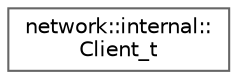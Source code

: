 digraph "Graphical Class Hierarchy"
{
 // LATEX_PDF_SIZE
  bgcolor="transparent";
  edge [fontname=Helvetica,fontsize=10,labelfontname=Helvetica,labelfontsize=10];
  node [fontname=Helvetica,fontsize=10,shape=box,height=0.2,width=0.4];
  rankdir="LR";
  Node0 [label="network::internal::\lClient_t",height=0.2,width=0.4,color="grey40", fillcolor="white", style="filled",URL="$d6/d93/structnetwork_1_1internal_1_1_client__t.html",tooltip=" "];
}
